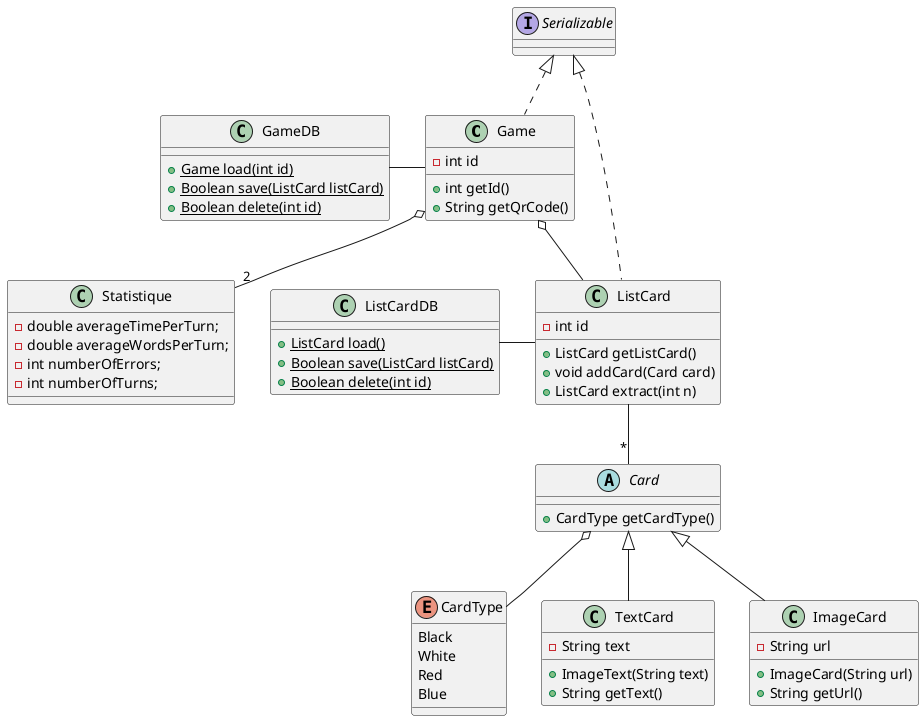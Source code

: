 @startuml classes

class Game implements Serializable {  
    - int id

    + int getId()
    + String getQrCode()
}

class GameDB {
    + {static} Game load(int id)
    + {static} Boolean save(ListCard listCard)
    + {static} Boolean delete(int id)
}

GameDB - Game

abstract class Card {
    + CardType getCardType()
}

Card o-- CardType

enum CardType { 
    Black 
    White 
    Red 
    Blue
}

class ListCard implements Serializable {
    - int id

    + ListCard getListCard()
    + void addCard(Card card)
    + ListCard extract(int n)
}

ListCard -- "*" Card
Game o-- ListCard

class TextCard extends Card {
    - String text

    + ImageText(String text)
    + String getText()
}

class ImageCard extends Card {
    - String url

    + ImageCard(String url)
    + String getUrl()
}

class ListCardDB {

    + {static} ListCard load()
    + {static} Boolean save(ListCard listCard)
    + {static} Boolean delete(int id)
}

ListCardDB - ListCard

class Statistique {
    - double averageTimePerTurn;
    - double averageWordsPerTurn;
    - int numberOfErrors;
    - int numberOfTurns;

}

Game o-- "2" Statistique

@enduml